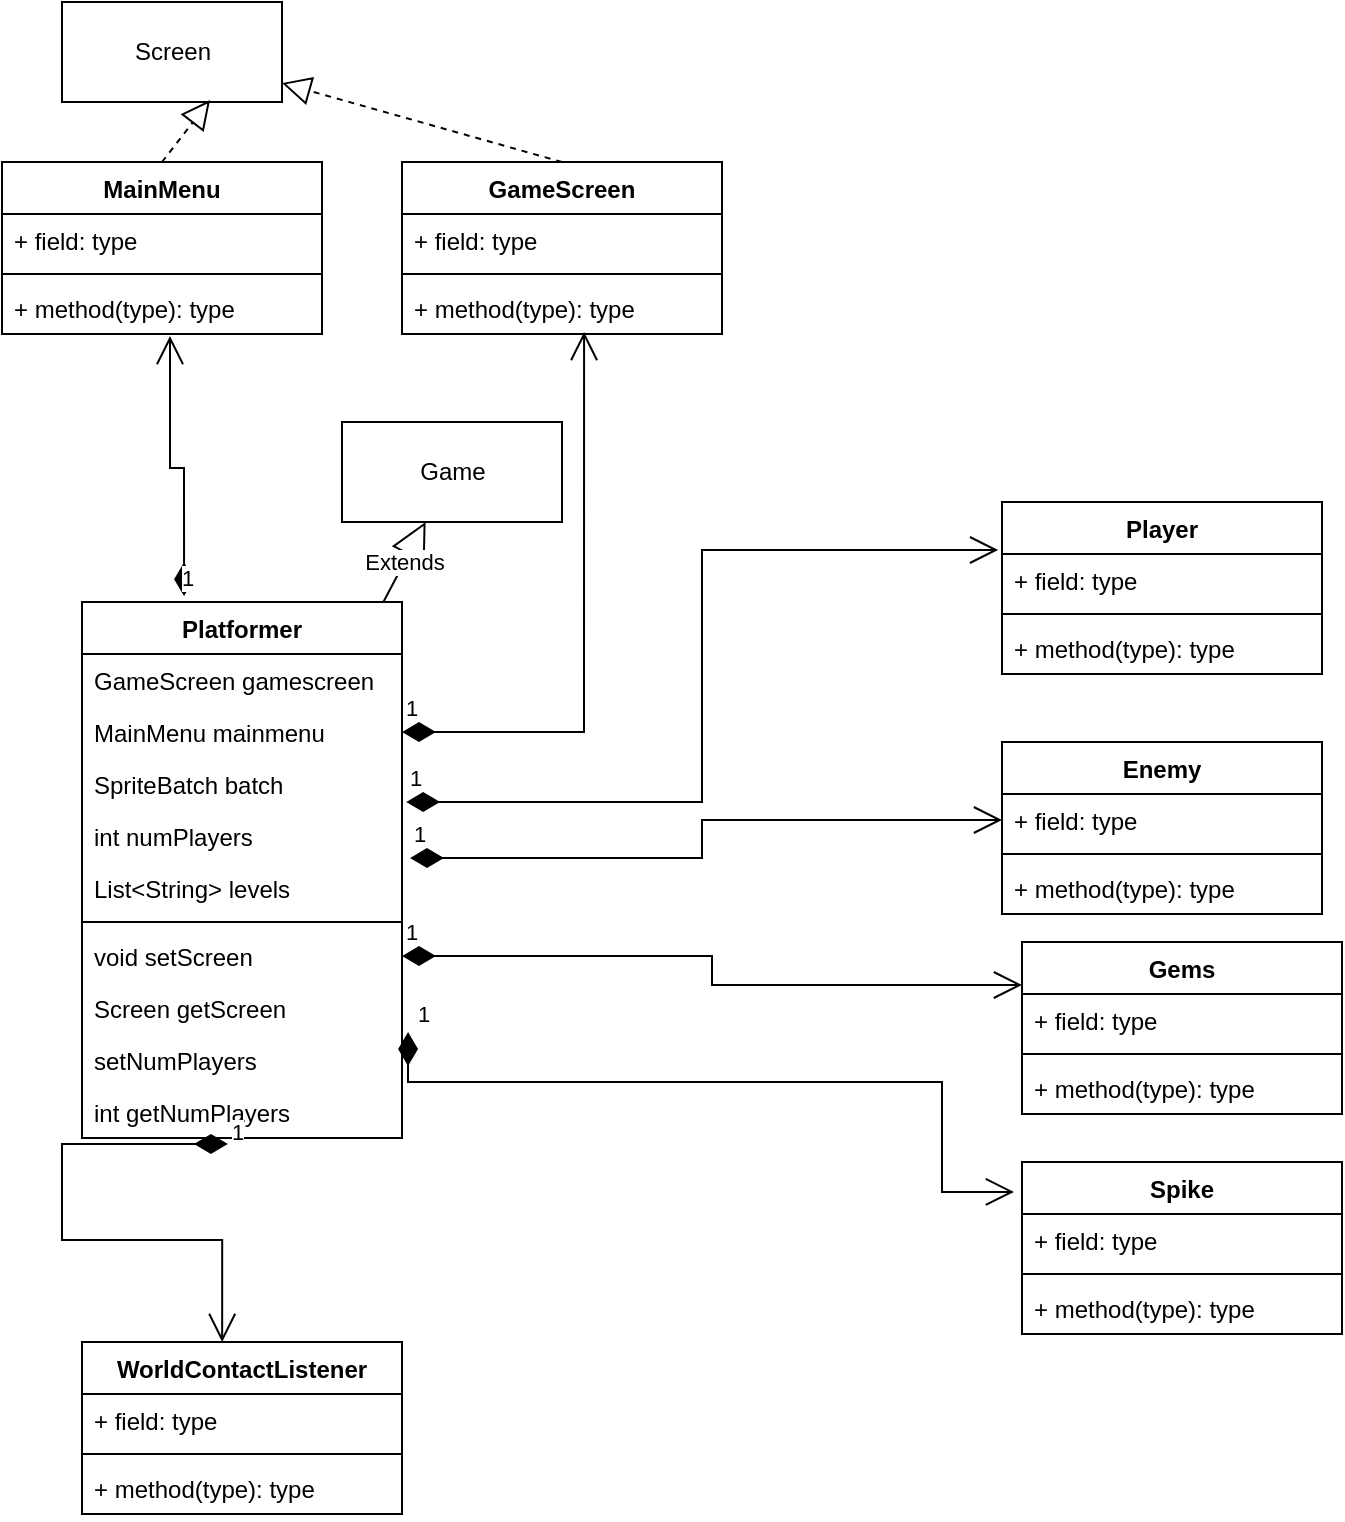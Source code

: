 <mxfile version="17.2.4" type="device"><diagram name="Page-1" id="c4acf3e9-155e-7222-9cf6-157b1a14988f"><mxGraphModel dx="1422" dy="794" grid="1" gridSize="10" guides="1" tooltips="1" connect="1" arrows="1" fold="1" page="1" pageScale="1" pageWidth="850" pageHeight="1100" background="none" math="0" shadow="0"><root><mxCell id="0"/><mxCell id="1" parent="0"/><mxCell id="OONQyEgShG3IqnjlBoeg-4" value="Game" style="html=1;" parent="1" vertex="1"><mxGeometry x="200" y="230" width="110" height="50" as="geometry"/></mxCell><mxCell id="OONQyEgShG3IqnjlBoeg-6" value="Screen" style="html=1;" parent="1" vertex="1"><mxGeometry x="60" y="20" width="110" height="50" as="geometry"/></mxCell><mxCell id="OONQyEgShG3IqnjlBoeg-7" value="GameScreen" style="swimlane;fontStyle=1;align=center;verticalAlign=top;childLayout=stackLayout;horizontal=1;startSize=26;horizontalStack=0;resizeParent=1;resizeParentMax=0;resizeLast=0;collapsible=1;marginBottom=0;" parent="1" vertex="1"><mxGeometry x="230" y="100" width="160" height="86" as="geometry"/></mxCell><mxCell id="OONQyEgShG3IqnjlBoeg-8" value="+ field: type" style="text;strokeColor=none;fillColor=none;align=left;verticalAlign=top;spacingLeft=4;spacingRight=4;overflow=hidden;rotatable=0;points=[[0,0.5],[1,0.5]];portConstraint=eastwest;" parent="OONQyEgShG3IqnjlBoeg-7" vertex="1"><mxGeometry y="26" width="160" height="26" as="geometry"/></mxCell><mxCell id="OONQyEgShG3IqnjlBoeg-9" value="" style="line;strokeWidth=1;fillColor=none;align=left;verticalAlign=middle;spacingTop=-1;spacingLeft=3;spacingRight=3;rotatable=0;labelPosition=right;points=[];portConstraint=eastwest;" parent="OONQyEgShG3IqnjlBoeg-7" vertex="1"><mxGeometry y="52" width="160" height="8" as="geometry"/></mxCell><mxCell id="OONQyEgShG3IqnjlBoeg-10" value="+ method(type): type" style="text;strokeColor=none;fillColor=none;align=left;verticalAlign=top;spacingLeft=4;spacingRight=4;overflow=hidden;rotatable=0;points=[[0,0.5],[1,0.5]];portConstraint=eastwest;" parent="OONQyEgShG3IqnjlBoeg-7" vertex="1"><mxGeometry y="60" width="160" height="26" as="geometry"/></mxCell><mxCell id="OONQyEgShG3IqnjlBoeg-11" value="MainMenu" style="swimlane;fontStyle=1;align=center;verticalAlign=top;childLayout=stackLayout;horizontal=1;startSize=26;horizontalStack=0;resizeParent=1;resizeParentMax=0;resizeLast=0;collapsible=1;marginBottom=0;" parent="1" vertex="1"><mxGeometry x="30" y="100" width="160" height="86" as="geometry"/></mxCell><mxCell id="OONQyEgShG3IqnjlBoeg-12" value="+ field: type" style="text;strokeColor=none;fillColor=none;align=left;verticalAlign=top;spacingLeft=4;spacingRight=4;overflow=hidden;rotatable=0;points=[[0,0.5],[1,0.5]];portConstraint=eastwest;" parent="OONQyEgShG3IqnjlBoeg-11" vertex="1"><mxGeometry y="26" width="160" height="26" as="geometry"/></mxCell><mxCell id="OONQyEgShG3IqnjlBoeg-13" value="" style="line;strokeWidth=1;fillColor=none;align=left;verticalAlign=middle;spacingTop=-1;spacingLeft=3;spacingRight=3;rotatable=0;labelPosition=right;points=[];portConstraint=eastwest;" parent="OONQyEgShG3IqnjlBoeg-11" vertex="1"><mxGeometry y="52" width="160" height="8" as="geometry"/></mxCell><mxCell id="OONQyEgShG3IqnjlBoeg-14" value="+ method(type): type" style="text;strokeColor=none;fillColor=none;align=left;verticalAlign=top;spacingLeft=4;spacingRight=4;overflow=hidden;rotatable=0;points=[[0,0.5],[1,0.5]];portConstraint=eastwest;" parent="OONQyEgShG3IqnjlBoeg-11" vertex="1"><mxGeometry y="60" width="160" height="26" as="geometry"/></mxCell><mxCell id="OONQyEgShG3IqnjlBoeg-15" value="" style="endArrow=block;dashed=1;endFill=0;endSize=12;html=1;rounded=0;exitX=0.5;exitY=0;exitDx=0;exitDy=0;" parent="1" source="OONQyEgShG3IqnjlBoeg-7" target="OONQyEgShG3IqnjlBoeg-6" edge="1"><mxGeometry width="160" relative="1" as="geometry"><mxPoint x="340" y="320" as="sourcePoint"/><mxPoint x="500" y="320" as="targetPoint"/></mxGeometry></mxCell><mxCell id="OONQyEgShG3IqnjlBoeg-16" value="" style="endArrow=block;dashed=1;endFill=0;endSize=12;html=1;rounded=0;entryX=0.673;entryY=0.98;entryDx=0;entryDy=0;entryPerimeter=0;exitX=0.5;exitY=0;exitDx=0;exitDy=0;" parent="1" source="OONQyEgShG3IqnjlBoeg-11" target="OONQyEgShG3IqnjlBoeg-6" edge="1"><mxGeometry width="160" relative="1" as="geometry"><mxPoint x="340" y="320" as="sourcePoint"/><mxPoint x="500" y="320" as="targetPoint"/></mxGeometry></mxCell><mxCell id="OONQyEgShG3IqnjlBoeg-17" value="Platformer" style="swimlane;fontStyle=1;align=center;verticalAlign=top;childLayout=stackLayout;horizontal=1;startSize=26;horizontalStack=0;resizeParent=1;resizeParentMax=0;resizeLast=0;collapsible=1;marginBottom=0;strokeWidth=1;perimeterSpacing=0;" parent="1" vertex="1"><mxGeometry x="70" y="320" width="160" height="268" as="geometry"><mxRectangle x="95" y="200" width="90" height="26" as="alternateBounds"/></mxGeometry></mxCell><mxCell id="OONQyEgShG3IqnjlBoeg-18" value="GameScreen gamescreen &#10;" style="text;strokeColor=none;fillColor=none;align=left;verticalAlign=top;spacingLeft=4;spacingRight=4;overflow=hidden;rotatable=0;points=[[0,0.5],[1,0.5]];portConstraint=eastwest;" parent="OONQyEgShG3IqnjlBoeg-17" vertex="1"><mxGeometry y="26" width="160" height="26" as="geometry"/></mxCell><mxCell id="OONQyEgShG3IqnjlBoeg-44" value="MainMenu mainmenu" style="text;strokeColor=none;fillColor=none;align=left;verticalAlign=top;spacingLeft=4;spacingRight=4;overflow=hidden;rotatable=0;points=[[0,0.5],[1,0.5]];portConstraint=eastwest;" parent="OONQyEgShG3IqnjlBoeg-17" vertex="1"><mxGeometry y="52" width="160" height="26" as="geometry"/></mxCell><mxCell id="OONQyEgShG3IqnjlBoeg-45" value="SpriteBatch batch" style="text;strokeColor=none;fillColor=none;align=left;verticalAlign=top;spacingLeft=4;spacingRight=4;overflow=hidden;rotatable=0;points=[[0,0.5],[1,0.5]];portConstraint=eastwest;" parent="OONQyEgShG3IqnjlBoeg-17" vertex="1"><mxGeometry y="78" width="160" height="26" as="geometry"/></mxCell><mxCell id="OONQyEgShG3IqnjlBoeg-46" value="int numPlayers" style="text;strokeColor=none;fillColor=none;align=left;verticalAlign=top;spacingLeft=4;spacingRight=4;overflow=hidden;rotatable=0;points=[[0,0.5],[1,0.5]];portConstraint=eastwest;" parent="OONQyEgShG3IqnjlBoeg-17" vertex="1"><mxGeometry y="104" width="160" height="26" as="geometry"/></mxCell><mxCell id="OONQyEgShG3IqnjlBoeg-47" value="List&lt;String&gt; levels" style="text;strokeColor=none;fillColor=none;align=left;verticalAlign=top;spacingLeft=4;spacingRight=4;overflow=hidden;rotatable=0;points=[[0,0.5],[1,0.5]];portConstraint=eastwest;" parent="OONQyEgShG3IqnjlBoeg-17" vertex="1"><mxGeometry y="130" width="160" height="26" as="geometry"/></mxCell><mxCell id="OONQyEgShG3IqnjlBoeg-19" value="" style="line;strokeWidth=1;fillColor=none;align=left;verticalAlign=middle;spacingTop=-1;spacingLeft=3;spacingRight=3;rotatable=0;labelPosition=right;points=[];portConstraint=eastwest;" parent="OONQyEgShG3IqnjlBoeg-17" vertex="1"><mxGeometry y="156" width="160" height="8" as="geometry"/></mxCell><mxCell id="OONQyEgShG3IqnjlBoeg-20" value="void setScreen" style="text;strokeColor=none;fillColor=none;align=left;verticalAlign=top;spacingLeft=4;spacingRight=4;overflow=hidden;rotatable=0;points=[[0,0.5],[1,0.5]];portConstraint=eastwest;strokeWidth=2;perimeterSpacing=0;" parent="OONQyEgShG3IqnjlBoeg-17" vertex="1"><mxGeometry y="164" width="160" height="26" as="geometry"/></mxCell><mxCell id="OONQyEgShG3IqnjlBoeg-48" value="Screen getScreen" style="text;strokeColor=none;fillColor=none;align=left;verticalAlign=top;spacingLeft=4;spacingRight=4;overflow=hidden;rotatable=0;points=[[0,0.5],[1,0.5]];portConstraint=eastwest;strokeWidth=2;perimeterSpacing=0;" parent="OONQyEgShG3IqnjlBoeg-17" vertex="1"><mxGeometry y="190" width="160" height="26" as="geometry"/></mxCell><mxCell id="OONQyEgShG3IqnjlBoeg-49" value="setNumPlayers" style="text;strokeColor=none;fillColor=none;align=left;verticalAlign=top;spacingLeft=4;spacingRight=4;overflow=hidden;rotatable=0;points=[[0,0.5],[1,0.5]];portConstraint=eastwest;strokeWidth=2;perimeterSpacing=0;" parent="OONQyEgShG3IqnjlBoeg-17" vertex="1"><mxGeometry y="216" width="160" height="26" as="geometry"/></mxCell><mxCell id="OONQyEgShG3IqnjlBoeg-50" value="int getNumPlayers" style="text;strokeColor=none;fillColor=none;align=left;verticalAlign=top;spacingLeft=4;spacingRight=4;overflow=hidden;rotatable=0;points=[[0,0.5],[1,0.5]];portConstraint=eastwest;strokeWidth=2;perimeterSpacing=0;" parent="OONQyEgShG3IqnjlBoeg-17" vertex="1"><mxGeometry y="242" width="160" height="26" as="geometry"/></mxCell><mxCell id="OONQyEgShG3IqnjlBoeg-21" value="Extends" style="endArrow=block;endSize=16;endFill=0;html=1;rounded=0;" parent="1" source="OONQyEgShG3IqnjlBoeg-17" target="OONQyEgShG3IqnjlBoeg-4" edge="1"><mxGeometry width="160" relative="1" as="geometry"><mxPoint x="315" y="480" as="sourcePoint"/><mxPoint x="475" y="480" as="targetPoint"/></mxGeometry></mxCell><mxCell id="i5q-xzjACD0je7CCudL8-2" value="1" style="endArrow=open;html=1;endSize=12;startArrow=diamondThin;startSize=14;startFill=1;edgeStyle=orthogonalEdgeStyle;align=left;verticalAlign=bottom;rounded=0;exitX=1;exitY=0.5;exitDx=0;exitDy=0;entryX=0.569;entryY=0.962;entryDx=0;entryDy=0;entryPerimeter=0;" edge="1" parent="1" source="OONQyEgShG3IqnjlBoeg-44" target="OONQyEgShG3IqnjlBoeg-10"><mxGeometry x="-1" y="3" relative="1" as="geometry"><mxPoint x="340" y="410" as="sourcePoint"/><mxPoint x="500" y="410" as="targetPoint"/></mxGeometry></mxCell><mxCell id="i5q-xzjACD0je7CCudL8-5" value="1" style="endArrow=open;html=1;endSize=12;startArrow=diamondThin;startSize=14;startFill=1;edgeStyle=orthogonalEdgeStyle;align=left;verticalAlign=bottom;rounded=0;entryX=0.525;entryY=1.038;entryDx=0;entryDy=0;entryPerimeter=0;exitX=0.319;exitY=-0.011;exitDx=0;exitDy=0;exitPerimeter=0;" edge="1" parent="1" source="OONQyEgShG3IqnjlBoeg-17" target="OONQyEgShG3IqnjlBoeg-14"><mxGeometry x="-1" y="3" relative="1" as="geometry"><mxPoint x="340" y="410" as="sourcePoint"/><mxPoint x="500" y="410" as="targetPoint"/></mxGeometry></mxCell><mxCell id="i5q-xzjACD0je7CCudL8-6" value="WorldContactListener" style="swimlane;fontStyle=1;align=center;verticalAlign=top;childLayout=stackLayout;horizontal=1;startSize=26;horizontalStack=0;resizeParent=1;resizeParentMax=0;resizeLast=0;collapsible=1;marginBottom=0;" vertex="1" parent="1"><mxGeometry x="70" y="690" width="160" height="86" as="geometry"/></mxCell><mxCell id="i5q-xzjACD0je7CCudL8-7" value="+ field: type" style="text;strokeColor=none;fillColor=none;align=left;verticalAlign=top;spacingLeft=4;spacingRight=4;overflow=hidden;rotatable=0;points=[[0,0.5],[1,0.5]];portConstraint=eastwest;" vertex="1" parent="i5q-xzjACD0je7CCudL8-6"><mxGeometry y="26" width="160" height="26" as="geometry"/></mxCell><mxCell id="i5q-xzjACD0je7CCudL8-8" value="" style="line;strokeWidth=1;fillColor=none;align=left;verticalAlign=middle;spacingTop=-1;spacingLeft=3;spacingRight=3;rotatable=0;labelPosition=right;points=[];portConstraint=eastwest;" vertex="1" parent="i5q-xzjACD0je7CCudL8-6"><mxGeometry y="52" width="160" height="8" as="geometry"/></mxCell><mxCell id="i5q-xzjACD0je7CCudL8-9" value="+ method(type): type" style="text;strokeColor=none;fillColor=none;align=left;verticalAlign=top;spacingLeft=4;spacingRight=4;overflow=hidden;rotatable=0;points=[[0,0.5],[1,0.5]];portConstraint=eastwest;" vertex="1" parent="i5q-xzjACD0je7CCudL8-6"><mxGeometry y="60" width="160" height="26" as="geometry"/></mxCell><mxCell id="i5q-xzjACD0je7CCudL8-10" value="1" style="endArrow=open;html=1;endSize=12;startArrow=diamondThin;startSize=14;startFill=1;edgeStyle=orthogonalEdgeStyle;align=left;verticalAlign=bottom;rounded=0;exitX=0.456;exitY=1.115;exitDx=0;exitDy=0;exitPerimeter=0;entryX=0.438;entryY=0;entryDx=0;entryDy=0;entryPerimeter=0;" edge="1" parent="1" source="OONQyEgShG3IqnjlBoeg-50" target="i5q-xzjACD0je7CCudL8-6"><mxGeometry x="-1" y="3" relative="1" as="geometry"><mxPoint x="340" y="610" as="sourcePoint"/><mxPoint x="500" y="610" as="targetPoint"/></mxGeometry></mxCell><mxCell id="i5q-xzjACD0je7CCudL8-11" value="Player" style="swimlane;fontStyle=1;align=center;verticalAlign=top;childLayout=stackLayout;horizontal=1;startSize=26;horizontalStack=0;resizeParent=1;resizeParentMax=0;resizeLast=0;collapsible=1;marginBottom=0;" vertex="1" parent="1"><mxGeometry x="530" y="270" width="160" height="86" as="geometry"/></mxCell><mxCell id="i5q-xzjACD0je7CCudL8-12" value="+ field: type" style="text;strokeColor=none;fillColor=none;align=left;verticalAlign=top;spacingLeft=4;spacingRight=4;overflow=hidden;rotatable=0;points=[[0,0.5],[1,0.5]];portConstraint=eastwest;" vertex="1" parent="i5q-xzjACD0je7CCudL8-11"><mxGeometry y="26" width="160" height="26" as="geometry"/></mxCell><mxCell id="i5q-xzjACD0je7CCudL8-13" value="" style="line;strokeWidth=1;fillColor=none;align=left;verticalAlign=middle;spacingTop=-1;spacingLeft=3;spacingRight=3;rotatable=0;labelPosition=right;points=[];portConstraint=eastwest;" vertex="1" parent="i5q-xzjACD0je7CCudL8-11"><mxGeometry y="52" width="160" height="8" as="geometry"/></mxCell><mxCell id="i5q-xzjACD0je7CCudL8-14" value="+ method(type): type" style="text;strokeColor=none;fillColor=none;align=left;verticalAlign=top;spacingLeft=4;spacingRight=4;overflow=hidden;rotatable=0;points=[[0,0.5],[1,0.5]];portConstraint=eastwest;" vertex="1" parent="i5q-xzjACD0je7CCudL8-11"><mxGeometry y="60" width="160" height="26" as="geometry"/></mxCell><mxCell id="i5q-xzjACD0je7CCudL8-15" value="Enemy" style="swimlane;fontStyle=1;align=center;verticalAlign=top;childLayout=stackLayout;horizontal=1;startSize=26;horizontalStack=0;resizeParent=1;resizeParentMax=0;resizeLast=0;collapsible=1;marginBottom=0;" vertex="1" parent="1"><mxGeometry x="530" y="390" width="160" height="86" as="geometry"/></mxCell><mxCell id="i5q-xzjACD0je7CCudL8-16" value="+ field: type" style="text;strokeColor=none;fillColor=none;align=left;verticalAlign=top;spacingLeft=4;spacingRight=4;overflow=hidden;rotatable=0;points=[[0,0.5],[1,0.5]];portConstraint=eastwest;" vertex="1" parent="i5q-xzjACD0je7CCudL8-15"><mxGeometry y="26" width="160" height="26" as="geometry"/></mxCell><mxCell id="i5q-xzjACD0je7CCudL8-17" value="" style="line;strokeWidth=1;fillColor=none;align=left;verticalAlign=middle;spacingTop=-1;spacingLeft=3;spacingRight=3;rotatable=0;labelPosition=right;points=[];portConstraint=eastwest;" vertex="1" parent="i5q-xzjACD0je7CCudL8-15"><mxGeometry y="52" width="160" height="8" as="geometry"/></mxCell><mxCell id="i5q-xzjACD0je7CCudL8-18" value="+ method(type): type" style="text;strokeColor=none;fillColor=none;align=left;verticalAlign=top;spacingLeft=4;spacingRight=4;overflow=hidden;rotatable=0;points=[[0,0.5],[1,0.5]];portConstraint=eastwest;" vertex="1" parent="i5q-xzjACD0je7CCudL8-15"><mxGeometry y="60" width="160" height="26" as="geometry"/></mxCell><mxCell id="i5q-xzjACD0je7CCudL8-19" value="1" style="endArrow=open;html=1;endSize=12;startArrow=diamondThin;startSize=14;startFill=1;edgeStyle=orthogonalEdgeStyle;align=left;verticalAlign=bottom;rounded=0;exitX=1.013;exitY=-0.154;exitDx=0;exitDy=0;exitPerimeter=0;entryX=-0.012;entryY=-0.077;entryDx=0;entryDy=0;entryPerimeter=0;" edge="1" parent="1" source="OONQyEgShG3IqnjlBoeg-46" target="i5q-xzjACD0je7CCudL8-12"><mxGeometry x="-1" y="3" relative="1" as="geometry"><mxPoint x="340" y="510" as="sourcePoint"/><mxPoint x="500" y="510" as="targetPoint"/></mxGeometry></mxCell><mxCell id="i5q-xzjACD0je7CCudL8-20" value="1" style="endArrow=open;html=1;endSize=12;startArrow=diamondThin;startSize=14;startFill=1;edgeStyle=orthogonalEdgeStyle;align=left;verticalAlign=bottom;rounded=0;exitX=1.025;exitY=-0.077;exitDx=0;exitDy=0;exitPerimeter=0;entryX=0;entryY=0.5;entryDx=0;entryDy=0;" edge="1" parent="1" source="OONQyEgShG3IqnjlBoeg-47" target="i5q-xzjACD0je7CCudL8-16"><mxGeometry x="-1" y="3" relative="1" as="geometry"><mxPoint x="340" y="510" as="sourcePoint"/><mxPoint x="500" y="510" as="targetPoint"/></mxGeometry></mxCell><mxCell id="i5q-xzjACD0je7CCudL8-21" value="Gems" style="swimlane;fontStyle=1;align=center;verticalAlign=top;childLayout=stackLayout;horizontal=1;startSize=26;horizontalStack=0;resizeParent=1;resizeParentMax=0;resizeLast=0;collapsible=1;marginBottom=0;" vertex="1" parent="1"><mxGeometry x="540" y="490" width="160" height="86" as="geometry"/></mxCell><mxCell id="i5q-xzjACD0je7CCudL8-22" value="+ field: type" style="text;strokeColor=none;fillColor=none;align=left;verticalAlign=top;spacingLeft=4;spacingRight=4;overflow=hidden;rotatable=0;points=[[0,0.5],[1,0.5]];portConstraint=eastwest;" vertex="1" parent="i5q-xzjACD0je7CCudL8-21"><mxGeometry y="26" width="160" height="26" as="geometry"/></mxCell><mxCell id="i5q-xzjACD0je7CCudL8-23" value="" style="line;strokeWidth=1;fillColor=none;align=left;verticalAlign=middle;spacingTop=-1;spacingLeft=3;spacingRight=3;rotatable=0;labelPosition=right;points=[];portConstraint=eastwest;" vertex="1" parent="i5q-xzjACD0je7CCudL8-21"><mxGeometry y="52" width="160" height="8" as="geometry"/></mxCell><mxCell id="i5q-xzjACD0je7CCudL8-24" value="+ method(type): type" style="text;strokeColor=none;fillColor=none;align=left;verticalAlign=top;spacingLeft=4;spacingRight=4;overflow=hidden;rotatable=0;points=[[0,0.5],[1,0.5]];portConstraint=eastwest;" vertex="1" parent="i5q-xzjACD0je7CCudL8-21"><mxGeometry y="60" width="160" height="26" as="geometry"/></mxCell><mxCell id="i5q-xzjACD0je7CCudL8-25" value="1" style="endArrow=open;html=1;endSize=12;startArrow=diamondThin;startSize=14;startFill=1;edgeStyle=orthogonalEdgeStyle;align=left;verticalAlign=bottom;rounded=0;exitX=1;exitY=0.5;exitDx=0;exitDy=0;entryX=0;entryY=0.25;entryDx=0;entryDy=0;" edge="1" parent="1" source="OONQyEgShG3IqnjlBoeg-20" target="i5q-xzjACD0je7CCudL8-21"><mxGeometry x="-1" y="3" relative="1" as="geometry"><mxPoint x="340" y="510" as="sourcePoint"/><mxPoint x="500" y="510" as="targetPoint"/></mxGeometry></mxCell><mxCell id="i5q-xzjACD0je7CCudL8-26" value="Spike" style="swimlane;fontStyle=1;align=center;verticalAlign=top;childLayout=stackLayout;horizontal=1;startSize=26;horizontalStack=0;resizeParent=1;resizeParentMax=0;resizeLast=0;collapsible=1;marginBottom=0;" vertex="1" parent="1"><mxGeometry x="540" y="600" width="160" height="86" as="geometry"/></mxCell><mxCell id="i5q-xzjACD0je7CCudL8-27" value="+ field: type" style="text;strokeColor=none;fillColor=none;align=left;verticalAlign=top;spacingLeft=4;spacingRight=4;overflow=hidden;rotatable=0;points=[[0,0.5],[1,0.5]];portConstraint=eastwest;" vertex="1" parent="i5q-xzjACD0je7CCudL8-26"><mxGeometry y="26" width="160" height="26" as="geometry"/></mxCell><mxCell id="i5q-xzjACD0je7CCudL8-28" value="" style="line;strokeWidth=1;fillColor=none;align=left;verticalAlign=middle;spacingTop=-1;spacingLeft=3;spacingRight=3;rotatable=0;labelPosition=right;points=[];portConstraint=eastwest;" vertex="1" parent="i5q-xzjACD0je7CCudL8-26"><mxGeometry y="52" width="160" height="8" as="geometry"/></mxCell><mxCell id="i5q-xzjACD0je7CCudL8-29" value="+ method(type): type" style="text;strokeColor=none;fillColor=none;align=left;verticalAlign=top;spacingLeft=4;spacingRight=4;overflow=hidden;rotatable=0;points=[[0,0.5],[1,0.5]];portConstraint=eastwest;" vertex="1" parent="i5q-xzjACD0je7CCudL8-26"><mxGeometry y="60" width="160" height="26" as="geometry"/></mxCell><mxCell id="i5q-xzjACD0je7CCudL8-30" value="1" style="endArrow=open;html=1;endSize=12;startArrow=diamondThin;startSize=14;startFill=1;edgeStyle=orthogonalEdgeStyle;align=left;verticalAlign=bottom;rounded=0;exitX=1.019;exitY=-0.038;exitDx=0;exitDy=0;exitPerimeter=0;entryX=-0.025;entryY=0.174;entryDx=0;entryDy=0;entryPerimeter=0;" edge="1" parent="1" source="OONQyEgShG3IqnjlBoeg-49" target="i5q-xzjACD0je7CCudL8-26"><mxGeometry x="-1" y="3" relative="1" as="geometry"><mxPoint x="340" y="510" as="sourcePoint"/><mxPoint x="500" y="510" as="targetPoint"/><Array as="points"><mxPoint x="233" y="560"/><mxPoint x="500" y="560"/><mxPoint x="500" y="615"/></Array></mxGeometry></mxCell></root></mxGraphModel></diagram></mxfile>